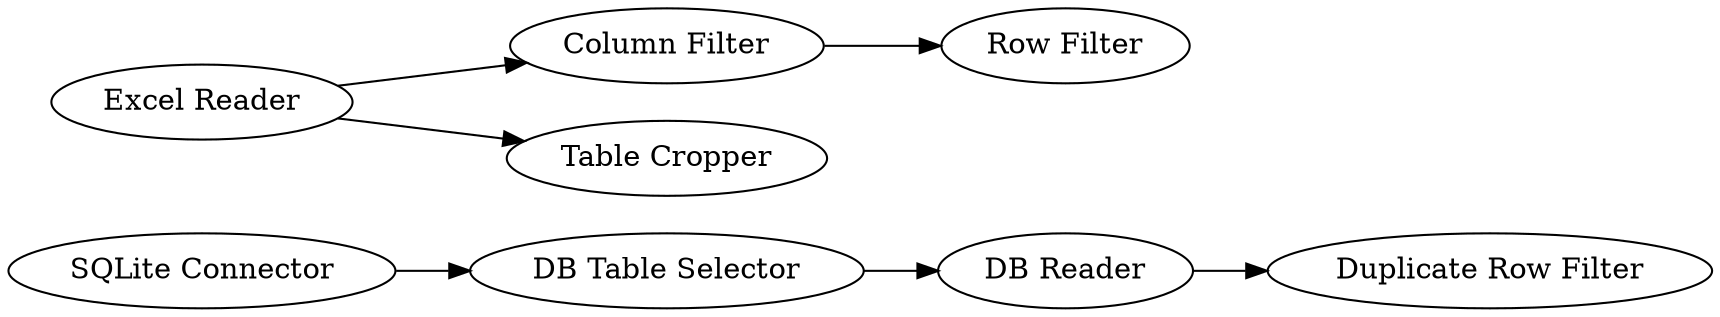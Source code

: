 digraph {
	"-1390681993777306614_404" [label="DB Reader"]
	"-1390681993777306614_416" [label="Duplicate Row Filter"]
	"-1390681993777306614_267" [label="Column Filter"]
	"-1390681993777306614_403" [label="DB Table Selector"]
	"-1390681993777306614_418" [label="Table Cropper"]
	"-1390681993777306614_426" [label="Excel Reader"]
	"-1390681993777306614_406" [label="SQLite Connector"]
	"-1390681993777306614_268" [label="Row Filter"]
	"-1390681993777306614_426" -> "-1390681993777306614_418"
	"-1390681993777306614_403" -> "-1390681993777306614_404"
	"-1390681993777306614_426" -> "-1390681993777306614_267"
	"-1390681993777306614_404" -> "-1390681993777306614_416"
	"-1390681993777306614_267" -> "-1390681993777306614_268"
	"-1390681993777306614_406" -> "-1390681993777306614_403"
	rankdir=LR
}
